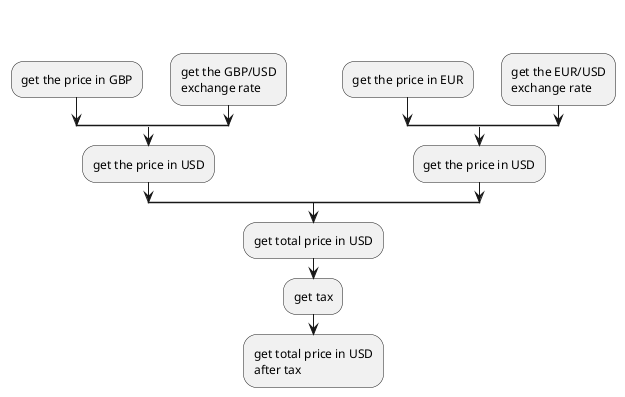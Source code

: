 @startuml

split
   -[hidden]->
split
   -[hidden]->
   :get the price in GBP;
split again
   -[hidden]->
   :get the GBP/USD\nexchange rate;
end split
:get the price in USD;
split again
   -[hidden]->
split
   -[hidden]->
   :get the price in EUR;
split again
   -[hidden]->
   :get the EUR/USD\nexchange rate;
end split
:get the price in USD;
end split
:get total price in USD;

:get tax;

:get total price in USD\nafter tax;

@enduml